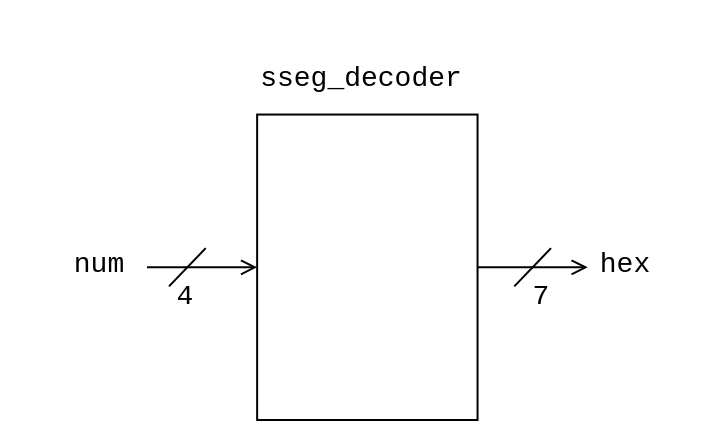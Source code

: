 <mxfile>
    <diagram id="eVnzbndmDhpTWL6od971" name="ページ1">
        <mxGraphModel dx="1188" dy="899" grid="1" gridSize="10" guides="1" tooltips="1" connect="1" arrows="1" fold="1" page="1" pageScale="1" pageWidth="827" pageHeight="1169" math="0" shadow="0">
            <root>
                <mxCell id="0"/>
                <mxCell id="1" parent="0"/>
                <mxCell id="14" value="" style="group;fontFamily=Lucida Console;fontSize=14;" vertex="1" connectable="0" parent="1">
                    <mxGeometry x="210" y="150" width="360" height="210" as="geometry"/>
                </mxCell>
                <mxCell id="4" style="edgeStyle=none;html=1;exitX=0;exitY=0.5;exitDx=0;exitDy=0;startArrow=open;startFill=0;endArrow=none;endFill=0;fontSize=14;" parent="14" source="2" edge="1">
                    <mxGeometry relative="1" as="geometry">
                        <mxPoint x="73.469" y="133.636" as="targetPoint"/>
                    </mxGeometry>
                </mxCell>
                <mxCell id="5" style="edgeStyle=none;html=1;exitX=1;exitY=0.5;exitDx=0;exitDy=0;endArrow=open;endFill=0;fontSize=14;" parent="14" source="2" edge="1">
                    <mxGeometry relative="1" as="geometry">
                        <mxPoint x="293.878" y="133.636" as="targetPoint"/>
                    </mxGeometry>
                </mxCell>
                <mxCell id="2" value="" style="rounded=0;whiteSpace=wrap;html=1;fontSize=14;" parent="14" vertex="1">
                    <mxGeometry x="128.571" y="57.273" width="110.204" height="152.727" as="geometry"/>
                </mxCell>
                <mxCell id="6" value="" style="endArrow=none;html=1;fontSize=14;" parent="14" edge="1">
                    <mxGeometry width="50" height="50" relative="1" as="geometry">
                        <mxPoint x="84.49" y="143.182" as="sourcePoint"/>
                        <mxPoint x="102.857" y="124.091" as="targetPoint"/>
                    </mxGeometry>
                </mxCell>
                <mxCell id="8" value="4" style="text;html=1;align=center;verticalAlign=middle;resizable=0;points=[];autosize=1;strokeColor=none;fillColor=none;fontFamily=Courier New;fontSize=14;" parent="14" vertex="1">
                    <mxGeometry x="77.341" y="132.627" width="30" height="30" as="geometry"/>
                </mxCell>
                <mxCell id="9" value="num" style="text;html=1;align=center;verticalAlign=middle;resizable=0;points=[];autosize=1;strokeColor=none;fillColor=none;fontFamily=Courier New;fontSize=14;" parent="14" vertex="1">
                    <mxGeometry x="24.17" y="117.058" width="50" height="30" as="geometry"/>
                </mxCell>
                <mxCell id="10" value="" style="endArrow=none;html=1;fontSize=14;" parent="14" edge="1">
                    <mxGeometry width="50" height="50" relative="1" as="geometry">
                        <mxPoint x="257.143" y="143.182" as="sourcePoint"/>
                        <mxPoint x="275.51" y="124.091" as="targetPoint"/>
                    </mxGeometry>
                </mxCell>
                <mxCell id="11" value="7" style="text;html=1;align=center;verticalAlign=middle;resizable=0;points=[];autosize=1;strokeColor=none;fillColor=none;fontFamily=Courier New;fontSize=14;" parent="14" vertex="1">
                    <mxGeometry x="255.204" y="132.627" width="30" height="30" as="geometry"/>
                </mxCell>
                <mxCell id="12" value="hex" style="text;html=1;align=center;verticalAlign=middle;resizable=0;points=[];autosize=1;strokeColor=none;fillColor=none;fontFamily=Courier New;fontSize=14;" parent="14" vertex="1">
                    <mxGeometry x="287.102" y="117.058" width="50" height="30" as="geometry"/>
                </mxCell>
                <mxCell id="13" value="sseg_decoder" style="text;html=1;align=center;verticalAlign=middle;resizable=0;points=[];autosize=1;strokeColor=none;fillColor=none;fontFamily=Courier New;fontSize=14;" parent="14" vertex="1">
                    <mxGeometry x="119.871" y="24.117" width="120" height="30" as="geometry"/>
                </mxCell>
            </root>
        </mxGraphModel>
    </diagram>
</mxfile>